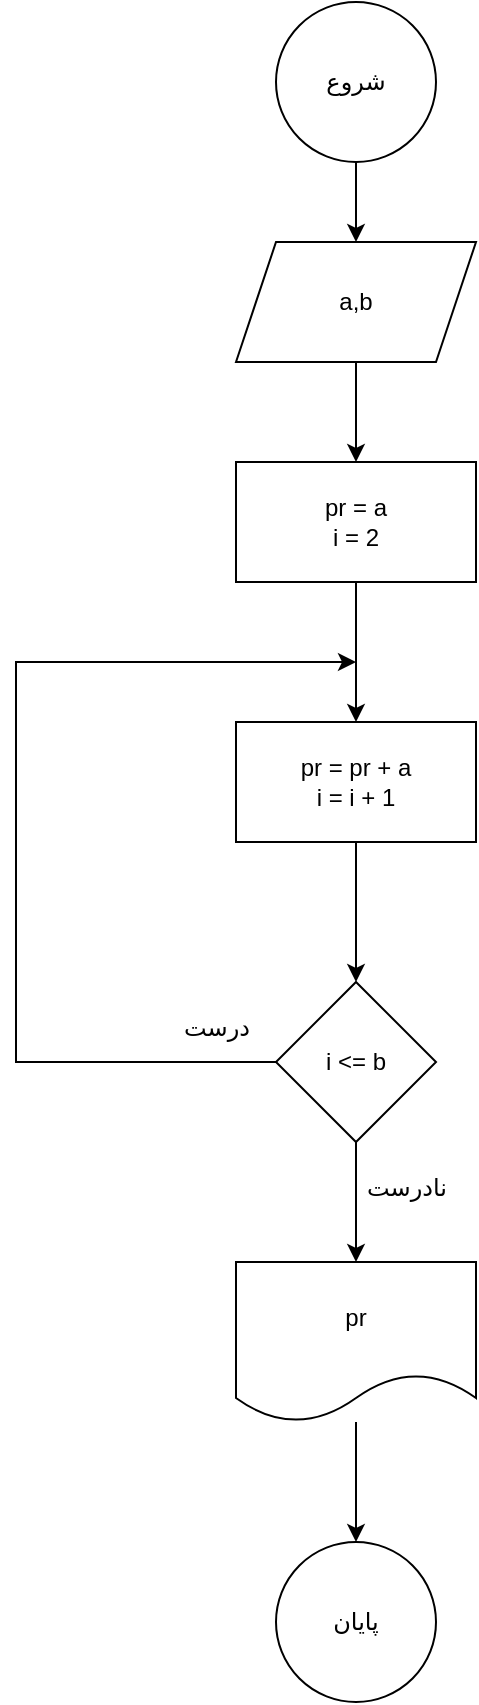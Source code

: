 <mxfile version="22.1.0" type="github">
  <diagram name="Page-1" id="hipF3W0tO1Vn-CQcaEl5">
    <mxGraphModel dx="1434" dy="758" grid="1" gridSize="10" guides="1" tooltips="1" connect="1" arrows="1" fold="1" page="1" pageScale="1" pageWidth="850" pageHeight="1100" math="0" shadow="0">
      <root>
        <mxCell id="0" />
        <mxCell id="1" parent="0" />
        <mxCell id="BxnVEk6NBkxvOByu_kNi-4" style="edgeStyle=orthogonalEdgeStyle;rounded=0;orthogonalLoop=1;jettySize=auto;html=1;" edge="1" parent="1" source="BxnVEk6NBkxvOByu_kNi-1" target="BxnVEk6NBkxvOByu_kNi-3">
          <mxGeometry relative="1" as="geometry" />
        </mxCell>
        <mxCell id="BxnVEk6NBkxvOByu_kNi-1" value="شروع" style="ellipse;whiteSpace=wrap;html=1;aspect=fixed;" vertex="1" parent="1">
          <mxGeometry x="400" y="60" width="80" height="80" as="geometry" />
        </mxCell>
        <mxCell id="BxnVEk6NBkxvOByu_kNi-6" value="" style="edgeStyle=orthogonalEdgeStyle;rounded=0;orthogonalLoop=1;jettySize=auto;html=1;" edge="1" parent="1" source="BxnVEk6NBkxvOByu_kNi-3" target="BxnVEk6NBkxvOByu_kNi-5">
          <mxGeometry relative="1" as="geometry" />
        </mxCell>
        <mxCell id="BxnVEk6NBkxvOByu_kNi-3" value="a,b" style="shape=parallelogram;perimeter=parallelogramPerimeter;whiteSpace=wrap;html=1;fixedSize=1;" vertex="1" parent="1">
          <mxGeometry x="380" y="180" width="120" height="60" as="geometry" />
        </mxCell>
        <mxCell id="BxnVEk6NBkxvOByu_kNi-8" value="" style="edgeStyle=orthogonalEdgeStyle;rounded=0;orthogonalLoop=1;jettySize=auto;html=1;" edge="1" parent="1" source="BxnVEk6NBkxvOByu_kNi-5" target="BxnVEk6NBkxvOByu_kNi-7">
          <mxGeometry relative="1" as="geometry" />
        </mxCell>
        <mxCell id="BxnVEk6NBkxvOByu_kNi-5" value="pr = a&lt;br&gt;i = 2" style="whiteSpace=wrap;html=1;" vertex="1" parent="1">
          <mxGeometry x="380" y="290" width="120" height="60" as="geometry" />
        </mxCell>
        <mxCell id="BxnVEk6NBkxvOByu_kNi-10" value="" style="edgeStyle=orthogonalEdgeStyle;rounded=0;orthogonalLoop=1;jettySize=auto;html=1;" edge="1" parent="1" source="BxnVEk6NBkxvOByu_kNi-7" target="BxnVEk6NBkxvOByu_kNi-9">
          <mxGeometry relative="1" as="geometry" />
        </mxCell>
        <mxCell id="BxnVEk6NBkxvOByu_kNi-7" value="pr = pr + a&lt;br&gt;i = i + 1" style="whiteSpace=wrap;html=1;" vertex="1" parent="1">
          <mxGeometry x="380" y="420" width="120" height="60" as="geometry" />
        </mxCell>
        <mxCell id="BxnVEk6NBkxvOByu_kNi-12" value="" style="edgeStyle=orthogonalEdgeStyle;rounded=0;orthogonalLoop=1;jettySize=auto;html=1;" edge="1" parent="1" source="BxnVEk6NBkxvOByu_kNi-9" target="BxnVEk6NBkxvOByu_kNi-11">
          <mxGeometry relative="1" as="geometry" />
        </mxCell>
        <mxCell id="BxnVEk6NBkxvOByu_kNi-15" style="edgeStyle=orthogonalEdgeStyle;rounded=0;orthogonalLoop=1;jettySize=auto;html=1;exitX=0;exitY=0.5;exitDx=0;exitDy=0;" edge="1" parent="1" source="BxnVEk6NBkxvOByu_kNi-9">
          <mxGeometry relative="1" as="geometry">
            <mxPoint x="440" y="390" as="targetPoint" />
            <Array as="points">
              <mxPoint x="270" y="590" />
              <mxPoint x="270" y="390" />
              <mxPoint x="440" y="390" />
            </Array>
          </mxGeometry>
        </mxCell>
        <mxCell id="BxnVEk6NBkxvOByu_kNi-9" value="i &amp;lt;= b" style="rhombus;whiteSpace=wrap;html=1;" vertex="1" parent="1">
          <mxGeometry x="400" y="550" width="80" height="80" as="geometry" />
        </mxCell>
        <mxCell id="BxnVEk6NBkxvOByu_kNi-14" value="" style="edgeStyle=orthogonalEdgeStyle;rounded=0;orthogonalLoop=1;jettySize=auto;html=1;" edge="1" parent="1" source="BxnVEk6NBkxvOByu_kNi-11" target="BxnVEk6NBkxvOByu_kNi-13">
          <mxGeometry relative="1" as="geometry" />
        </mxCell>
        <mxCell id="BxnVEk6NBkxvOByu_kNi-11" value="pr" style="shape=document;whiteSpace=wrap;html=1;boundedLbl=1;" vertex="1" parent="1">
          <mxGeometry x="380" y="690" width="120" height="80" as="geometry" />
        </mxCell>
        <mxCell id="BxnVEk6NBkxvOByu_kNi-13" value="پایان" style="ellipse;whiteSpace=wrap;html=1;" vertex="1" parent="1">
          <mxGeometry x="400" y="830" width="80" height="80" as="geometry" />
        </mxCell>
        <mxCell id="BxnVEk6NBkxvOByu_kNi-16" value="درست" style="text;html=1;align=center;verticalAlign=middle;resizable=0;points=[];autosize=1;strokeColor=none;fillColor=none;" vertex="1" parent="1">
          <mxGeometry x="345" y="558" width="50" height="30" as="geometry" />
        </mxCell>
        <mxCell id="BxnVEk6NBkxvOByu_kNi-17" value="نادرست" style="text;html=1;align=center;verticalAlign=middle;resizable=0;points=[];autosize=1;strokeColor=none;fillColor=none;" vertex="1" parent="1">
          <mxGeometry x="440" y="638" width="50" height="30" as="geometry" />
        </mxCell>
      </root>
    </mxGraphModel>
  </diagram>
</mxfile>
